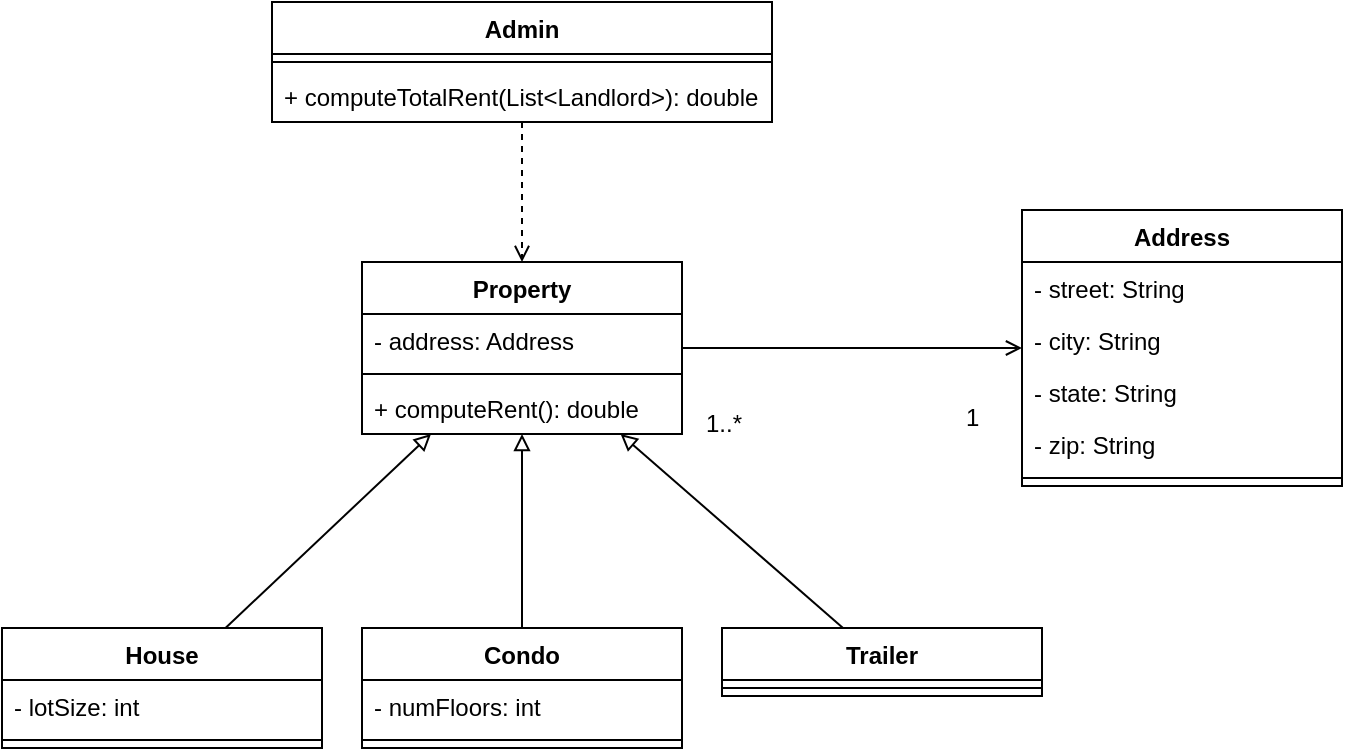 <mxfile version="10.7.1" type="device"><diagram id="n0Tine03E2zC9Wv8I-xu" name="Page-1"><mxGraphModel dx="797" dy="1640" grid="1" gridSize="10" guides="1" tooltips="1" connect="1" arrows="1" fold="1" page="1" pageScale="1" pageWidth="827" pageHeight="1169" math="0" shadow="0"><root><mxCell id="0"/><mxCell id="1" parent="0"/><mxCell id="lnAubejqutPGHOAzbSBc-4" style="edgeStyle=orthogonalEdgeStyle;rounded=0;orthogonalLoop=1;jettySize=auto;html=1;endArrow=open;endFill=0;" edge="1" parent="1" source="Ymy0B4U9GXCwX83iKlhh-5" target="Ymy0B4U9GXCwX83iKlhh-22"><mxGeometry relative="1" as="geometry"/></mxCell><mxCell id="Ymy0B4U9GXCwX83iKlhh-5" value="Property" style="swimlane;fontStyle=1;align=center;verticalAlign=top;childLayout=stackLayout;horizontal=1;startSize=26;horizontalStack=0;resizeParent=1;resizeParentMax=0;resizeLast=0;collapsible=1;marginBottom=0;" parent="1" vertex="1"><mxGeometry x="350" y="7" width="160" height="86" as="geometry"/></mxCell><mxCell id="Ymy0B4U9GXCwX83iKlhh-6" value="- address: Address" style="text;strokeColor=none;fillColor=none;align=left;verticalAlign=top;spacingLeft=4;spacingRight=4;overflow=hidden;rotatable=0;points=[[0,0.5],[1,0.5]];portConstraint=eastwest;" parent="Ymy0B4U9GXCwX83iKlhh-5" vertex="1"><mxGeometry y="26" width="160" height="26" as="geometry"/></mxCell><mxCell id="Ymy0B4U9GXCwX83iKlhh-7" value="" style="line;strokeWidth=1;fillColor=none;align=left;verticalAlign=middle;spacingTop=-1;spacingLeft=3;spacingRight=3;rotatable=0;labelPosition=right;points=[];portConstraint=eastwest;" parent="Ymy0B4U9GXCwX83iKlhh-5" vertex="1"><mxGeometry y="52" width="160" height="8" as="geometry"/></mxCell><mxCell id="lnAubejqutPGHOAzbSBc-22" value="+ computeRent(): double" style="text;strokeColor=none;fillColor=none;align=left;verticalAlign=top;spacingLeft=4;spacingRight=4;overflow=hidden;rotatable=0;points=[[0,0.5],[1,0.5]];portConstraint=eastwest;" vertex="1" parent="Ymy0B4U9GXCwX83iKlhh-5"><mxGeometry y="60" width="160" height="26" as="geometry"/></mxCell><mxCell id="lnAubejqutPGHOAzbSBc-5" style="rounded=0;orthogonalLoop=1;jettySize=auto;html=1;endArrow=block;endFill=0;" edge="1" parent="1" source="Ymy0B4U9GXCwX83iKlhh-9" target="Ymy0B4U9GXCwX83iKlhh-5"><mxGeometry relative="1" as="geometry"/></mxCell><mxCell id="Ymy0B4U9GXCwX83iKlhh-9" value="House" style="swimlane;fontStyle=1;align=center;verticalAlign=top;childLayout=stackLayout;horizontal=1;startSize=26;horizontalStack=0;resizeParent=1;resizeParentMax=0;resizeLast=0;collapsible=1;marginBottom=0;" parent="1" vertex="1"><mxGeometry x="170" y="190" width="160" height="60" as="geometry"/></mxCell><mxCell id="Ymy0B4U9GXCwX83iKlhh-10" value="- lotSize: int" style="text;strokeColor=none;fillColor=none;align=left;verticalAlign=top;spacingLeft=4;spacingRight=4;overflow=hidden;rotatable=0;points=[[0,0.5],[1,0.5]];portConstraint=eastwest;" parent="Ymy0B4U9GXCwX83iKlhh-9" vertex="1"><mxGeometry y="26" width="160" height="26" as="geometry"/></mxCell><mxCell id="Ymy0B4U9GXCwX83iKlhh-11" value="" style="line;strokeWidth=1;fillColor=none;align=left;verticalAlign=middle;spacingTop=-1;spacingLeft=3;spacingRight=3;rotatable=0;labelPosition=right;points=[];portConstraint=eastwest;" parent="Ymy0B4U9GXCwX83iKlhh-9" vertex="1"><mxGeometry y="52" width="160" height="8" as="geometry"/></mxCell><mxCell id="lnAubejqutPGHOAzbSBc-6" style="edgeStyle=none;rounded=0;orthogonalLoop=1;jettySize=auto;html=1;endArrow=block;endFill=0;" edge="1" parent="1" source="Ymy0B4U9GXCwX83iKlhh-13" target="Ymy0B4U9GXCwX83iKlhh-5"><mxGeometry relative="1" as="geometry"/></mxCell><mxCell id="Ymy0B4U9GXCwX83iKlhh-13" value="Condo" style="swimlane;fontStyle=1;align=center;verticalAlign=top;childLayout=stackLayout;horizontal=1;startSize=26;horizontalStack=0;resizeParent=1;resizeParentMax=0;resizeLast=0;collapsible=1;marginBottom=0;" parent="1" vertex="1"><mxGeometry x="350" y="190" width="160" height="60" as="geometry"/></mxCell><mxCell id="Ymy0B4U9GXCwX83iKlhh-14" value="- numFloors: int" style="text;strokeColor=none;fillColor=none;align=left;verticalAlign=top;spacingLeft=4;spacingRight=4;overflow=hidden;rotatable=0;points=[[0,0.5],[1,0.5]];portConstraint=eastwest;" parent="Ymy0B4U9GXCwX83iKlhh-13" vertex="1"><mxGeometry y="26" width="160" height="26" as="geometry"/></mxCell><mxCell id="Ymy0B4U9GXCwX83iKlhh-15" value="" style="line;strokeWidth=1;fillColor=none;align=left;verticalAlign=middle;spacingTop=-1;spacingLeft=3;spacingRight=3;rotatable=0;labelPosition=right;points=[];portConstraint=eastwest;" parent="Ymy0B4U9GXCwX83iKlhh-13" vertex="1"><mxGeometry y="52" width="160" height="8" as="geometry"/></mxCell><mxCell id="lnAubejqutPGHOAzbSBc-7" style="edgeStyle=none;rounded=0;orthogonalLoop=1;jettySize=auto;html=1;endArrow=block;endFill=0;" edge="1" parent="1" source="Ymy0B4U9GXCwX83iKlhh-17" target="Ymy0B4U9GXCwX83iKlhh-5"><mxGeometry relative="1" as="geometry"/></mxCell><mxCell id="Ymy0B4U9GXCwX83iKlhh-17" value="Trailer" style="swimlane;fontStyle=1;align=center;verticalAlign=top;childLayout=stackLayout;horizontal=1;startSize=26;horizontalStack=0;resizeParent=1;resizeParentMax=0;resizeLast=0;collapsible=1;marginBottom=0;" parent="1" vertex="1"><mxGeometry x="530" y="190" width="160" height="34" as="geometry"/></mxCell><mxCell id="Ymy0B4U9GXCwX83iKlhh-19" value="" style="line;strokeWidth=1;fillColor=none;align=left;verticalAlign=middle;spacingTop=-1;spacingLeft=3;spacingRight=3;rotatable=0;labelPosition=right;points=[];portConstraint=eastwest;" parent="Ymy0B4U9GXCwX83iKlhh-17" vertex="1"><mxGeometry y="26" width="160" height="8" as="geometry"/></mxCell><mxCell id="Ymy0B4U9GXCwX83iKlhh-22" value="Address" style="swimlane;fontStyle=1;align=center;verticalAlign=top;childLayout=stackLayout;horizontal=1;startSize=26;horizontalStack=0;resizeParent=1;resizeParentMax=0;resizeLast=0;collapsible=1;marginBottom=0;" parent="1" vertex="1"><mxGeometry x="680" y="-19" width="160" height="138" as="geometry"/></mxCell><mxCell id="Ymy0B4U9GXCwX83iKlhh-23" value="- street: String" style="text;strokeColor=none;fillColor=none;align=left;verticalAlign=top;spacingLeft=4;spacingRight=4;overflow=hidden;rotatable=0;points=[[0,0.5],[1,0.5]];portConstraint=eastwest;" parent="Ymy0B4U9GXCwX83iKlhh-22" vertex="1"><mxGeometry y="26" width="160" height="26" as="geometry"/></mxCell><mxCell id="lnAubejqutPGHOAzbSBc-1" value="- city: String" style="text;strokeColor=none;fillColor=none;align=left;verticalAlign=top;spacingLeft=4;spacingRight=4;overflow=hidden;rotatable=0;points=[[0,0.5],[1,0.5]];portConstraint=eastwest;" vertex="1" parent="Ymy0B4U9GXCwX83iKlhh-22"><mxGeometry y="52" width="160" height="26" as="geometry"/></mxCell><mxCell id="lnAubejqutPGHOAzbSBc-2" value="- state: String" style="text;strokeColor=none;fillColor=none;align=left;verticalAlign=top;spacingLeft=4;spacingRight=4;overflow=hidden;rotatable=0;points=[[0,0.5],[1,0.5]];portConstraint=eastwest;" vertex="1" parent="Ymy0B4U9GXCwX83iKlhh-22"><mxGeometry y="78" width="160" height="26" as="geometry"/></mxCell><mxCell id="lnAubejqutPGHOAzbSBc-3" value="- zip: String" style="text;strokeColor=none;fillColor=none;align=left;verticalAlign=top;spacingLeft=4;spacingRight=4;overflow=hidden;rotatable=0;points=[[0,0.5],[1,0.5]];portConstraint=eastwest;" vertex="1" parent="Ymy0B4U9GXCwX83iKlhh-22"><mxGeometry y="104" width="160" height="26" as="geometry"/></mxCell><mxCell id="Ymy0B4U9GXCwX83iKlhh-24" value="" style="line;strokeWidth=1;fillColor=none;align=left;verticalAlign=middle;spacingTop=-1;spacingLeft=3;spacingRight=3;rotatable=0;labelPosition=right;points=[];portConstraint=eastwest;" parent="Ymy0B4U9GXCwX83iKlhh-22" vertex="1"><mxGeometry y="130" width="160" height="8" as="geometry"/></mxCell><mxCell id="lnAubejqutPGHOAzbSBc-9" style="edgeStyle=none;rounded=0;orthogonalLoop=1;jettySize=auto;html=1;endArrow=open;endFill=0;dashed=1;" edge="1" parent="1" source="Ymy0B4U9GXCwX83iKlhh-26" target="Ymy0B4U9GXCwX83iKlhh-5"><mxGeometry relative="1" as="geometry"><mxPoint x="330" y="-80" as="targetPoint"/></mxGeometry></mxCell><mxCell id="Ymy0B4U9GXCwX83iKlhh-26" value="Admin" style="swimlane;fontStyle=1;align=center;verticalAlign=top;childLayout=stackLayout;horizontal=1;startSize=26;horizontalStack=0;resizeParent=1;resizeParentMax=0;resizeLast=0;collapsible=1;marginBottom=0;" parent="1" vertex="1"><mxGeometry x="305" y="-123" width="250" height="60" as="geometry"/></mxCell><mxCell id="Ymy0B4U9GXCwX83iKlhh-28" value="" style="line;strokeWidth=1;fillColor=none;align=left;verticalAlign=middle;spacingTop=-1;spacingLeft=3;spacingRight=3;rotatable=0;labelPosition=right;points=[];portConstraint=eastwest;" parent="Ymy0B4U9GXCwX83iKlhh-26" vertex="1"><mxGeometry y="26" width="250" height="8" as="geometry"/></mxCell><mxCell id="Ymy0B4U9GXCwX83iKlhh-29" value="+ computeTotalRent(List&lt;Landlord&gt;): double" style="text;strokeColor=none;fillColor=none;align=left;verticalAlign=top;spacingLeft=4;spacingRight=4;overflow=hidden;rotatable=0;points=[[0,0.5],[1,0.5]];portConstraint=eastwest;" parent="Ymy0B4U9GXCwX83iKlhh-26" vertex="1"><mxGeometry y="34" width="250" height="26" as="geometry"/></mxCell><mxCell id="lnAubejqutPGHOAzbSBc-24" value="1" style="text;html=1;resizable=0;points=[];autosize=1;align=left;verticalAlign=top;spacingTop=-4;" vertex="1" parent="1"><mxGeometry x="650" y="75" width="20" height="20" as="geometry"/></mxCell><mxCell id="lnAubejqutPGHOAzbSBc-25" value="1..*" style="text;html=1;resizable=0;points=[];autosize=1;align=left;verticalAlign=top;spacingTop=-4;" vertex="1" parent="1"><mxGeometry x="520" y="78" width="30" height="20" as="geometry"/></mxCell></root></mxGraphModel></diagram></mxfile>